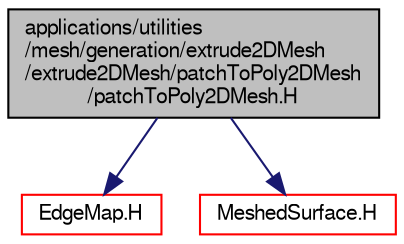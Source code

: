 digraph "applications/utilities/mesh/generation/extrude2DMesh/extrude2DMesh/patchToPoly2DMesh/patchToPoly2DMesh.H"
{
  bgcolor="transparent";
  edge [fontname="FreeSans",fontsize="10",labelfontname="FreeSans",labelfontsize="10"];
  node [fontname="FreeSans",fontsize="10",shape=record];
  Node0 [label="applications/utilities\l/mesh/generation/extrude2DMesh\l/extrude2DMesh/patchToPoly2DMesh\l/patchToPoly2DMesh.H",height=0.2,width=0.4,color="black", fillcolor="grey75", style="filled", fontcolor="black"];
  Node0 -> Node1 [color="midnightblue",fontsize="10",style="solid",fontname="FreeSans"];
  Node1 [label="EdgeMap.H",height=0.2,width=0.4,color="red",URL="$a11315.html"];
  Node0 -> Node136 [color="midnightblue",fontsize="10",style="solid",fontname="FreeSans"];
  Node136 [label="MeshedSurface.H",height=0.2,width=0.4,color="red",URL="$a15041.html"];
}
